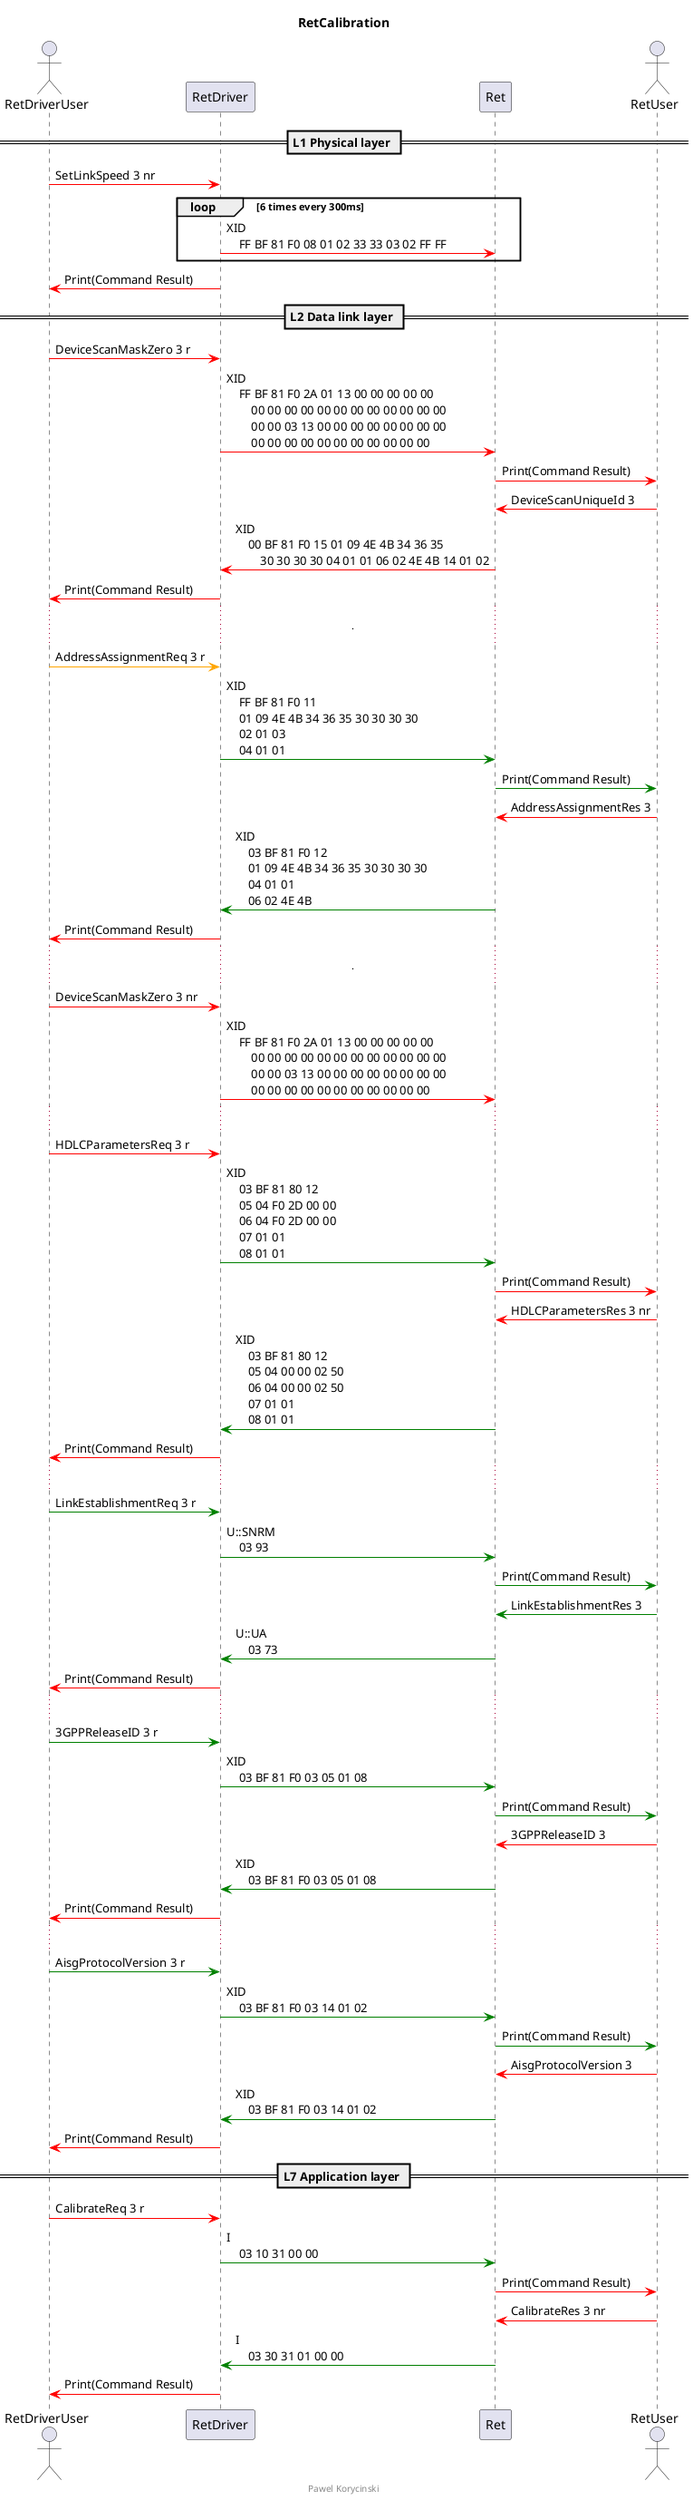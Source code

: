 @startuml

title RetCalibration

actor RetDriverUser
participant RetDriver
participant Ret
actor RetUser

== L1 Physical layer ==

RetDriverUser -[#red]> RetDriver : SetLinkSpeed 3 nr
loop 6 times every 300ms
    RetDriver -[#red]> Ret : XID\n\
    FF BF 81 F0 08 01 02 33 33 03 02 FF FF
end
RetDriver -[#red]> RetDriverUser : Print(Command Result)

== L2 Data link layer ==

RetDriverUser -[#red]> RetDriver : DeviceScanMaskZero 3 r
RetDriver -[#red]> Ret : XID\n\
    FF BF 81 F0 2A 01 13 00 00 00 00 00\n\
        00 00 00 00 00 00 00 00 00 00 00 00\n\
        00 00 03 13 00 00 00 00 00 00 00 00\n\
        00 00 00 00 00 00 00 00 00 00 00
Ret -[#red]> RetUser : Print(Command Result)

RetUser -[#red]> Ret : DeviceScanUniqueId 3
Ret -[#red]> RetDriver : XID\n\
    00 BF 81 F0 15 01 09 4E 4B 34 36 35\n\
        30 30 30 30 04 01 01 06 02 4E 4B 14 01 02
RetDriver -[#red]> RetDriverUser : Print(Command Result)

.......

RetDriverUser -[#orange]> RetDriver : AddressAssignmentReq 3 r
RetDriver -[#green]> Ret : XID\n\
    FF BF 81 F0 11\n\
    01 09 4E 4B 34 36 35 30 30 30 30 \n\
    02 01 03\n\
    04 01 01
Ret -[#green]> RetUser : Print(Command Result)

RetUser -[#red]> Ret : AddressAssignmentRes 3
Ret -[#green]> RetDriver : XID\n\
    03 BF 81 F0 12\n\
    01 09 4E 4B 34 36 35 30 30 30 30 \n\
    04 01 01\n\
    06 02 4E 4B
RetDriver -[#red]> RetDriverUser : Print(Command Result)

.......

RetDriverUser -[#red]> RetDriver : DeviceScanMaskZero 3 nr
RetDriver -[#red]> Ret : XID\n\
    FF BF 81 F0 2A 01 13 00 00 00 00 00\n\
        00 00 00 00 00 00 00 00 00 00 00 00\n\
        00 00 03 13 00 00 00 00 00 00 00 00\n\
        00 00 00 00 00 00 00 00 00 00 00 

......

RetDriverUser -[#red]> RetDriver : HDLCParametersReq 3 r
RetDriver -[#green]> Ret : XID\n\
    03 BF 81 80 12 \n\
    05 04 F0 2D 00 00\n\
    06 04 F0 2D 00 00\n\
    07 01 01\n\
    08 01 01 
Ret -[#red]> RetUser : Print(Command Result)

RetUser -[#red]> Ret : HDLCParametersRes 3 nr
Ret -[#green]> RetDriver : XID\n\
    03 BF 81 80 12 \n\
    05 04 00 00 02 50\n\
    06 04 00 00 02 50\n\
    07 01 01\n\
    08 01 01
RetDriver -[#red]> RetDriverUser : Print(Command Result)

......

RetDriverUser -[#green]> RetDriver : LinkEstablishmentReq 3 r
RetDriver -[#green]> Ret : U::SNRM\n\
    03 93 
Ret -[#green]> RetUser : Print(Command Result)

RetUser -[#green]> Ret : LinkEstablishmentRes 3
Ret -[#green]> RetDriver : U::UA\n\
    03 73
RetDriver -[#red]> RetDriverUser : Print(Command Result)

......

RetDriverUser -[#green]> RetDriver : 3GPPReleaseID 3 r
RetDriver -[#green]> Ret : XID\n\
    03 BF 81 F0 03 05 01 08
Ret -[#green]> RetUser : Print(Command Result)

RetUser -[#red]> Ret : 3GPPReleaseID 3
Ret -[#green]> RetDriver : XID\n\
    03 BF 81 F0 03 05 01 08
RetDriver -[#red]> RetDriverUser : Print(Command Result)

......

RetDriverUser -[#green]> RetDriver : AisgProtocolVersion 3 r
RetDriver -[#green]> Ret : XID\n\
    03 BF 81 F0 03 14 01 02
Ret -[#green]> RetUser : Print(Command Result)

RetUser -[#red]> Ret : AisgProtocolVersion 3
Ret -[#green]> RetDriver : XID\n\
    03 BF 81 F0 03 14 01 02
RetDriver -[#red]> RetDriverUser : Print(Command Result)

== L7 Application layer ==

RetDriverUser -[#red]> RetDriver : CalibrateReq 3 r
RetDriver -[#green]> Ret : I\n\
    03 10 31 00 00 
Ret -[#red]> RetUser : Print(Command Result)

RetUser -[#red]> Ret : CalibrateRes 3 nr
Ret -[#green]> RetDriver : I\n\
    03 30 31 01 00 00 

RetDriver -[#red]> RetDriverUser : Print(Command Result)

footer Pawel Korycinski

@enduml
